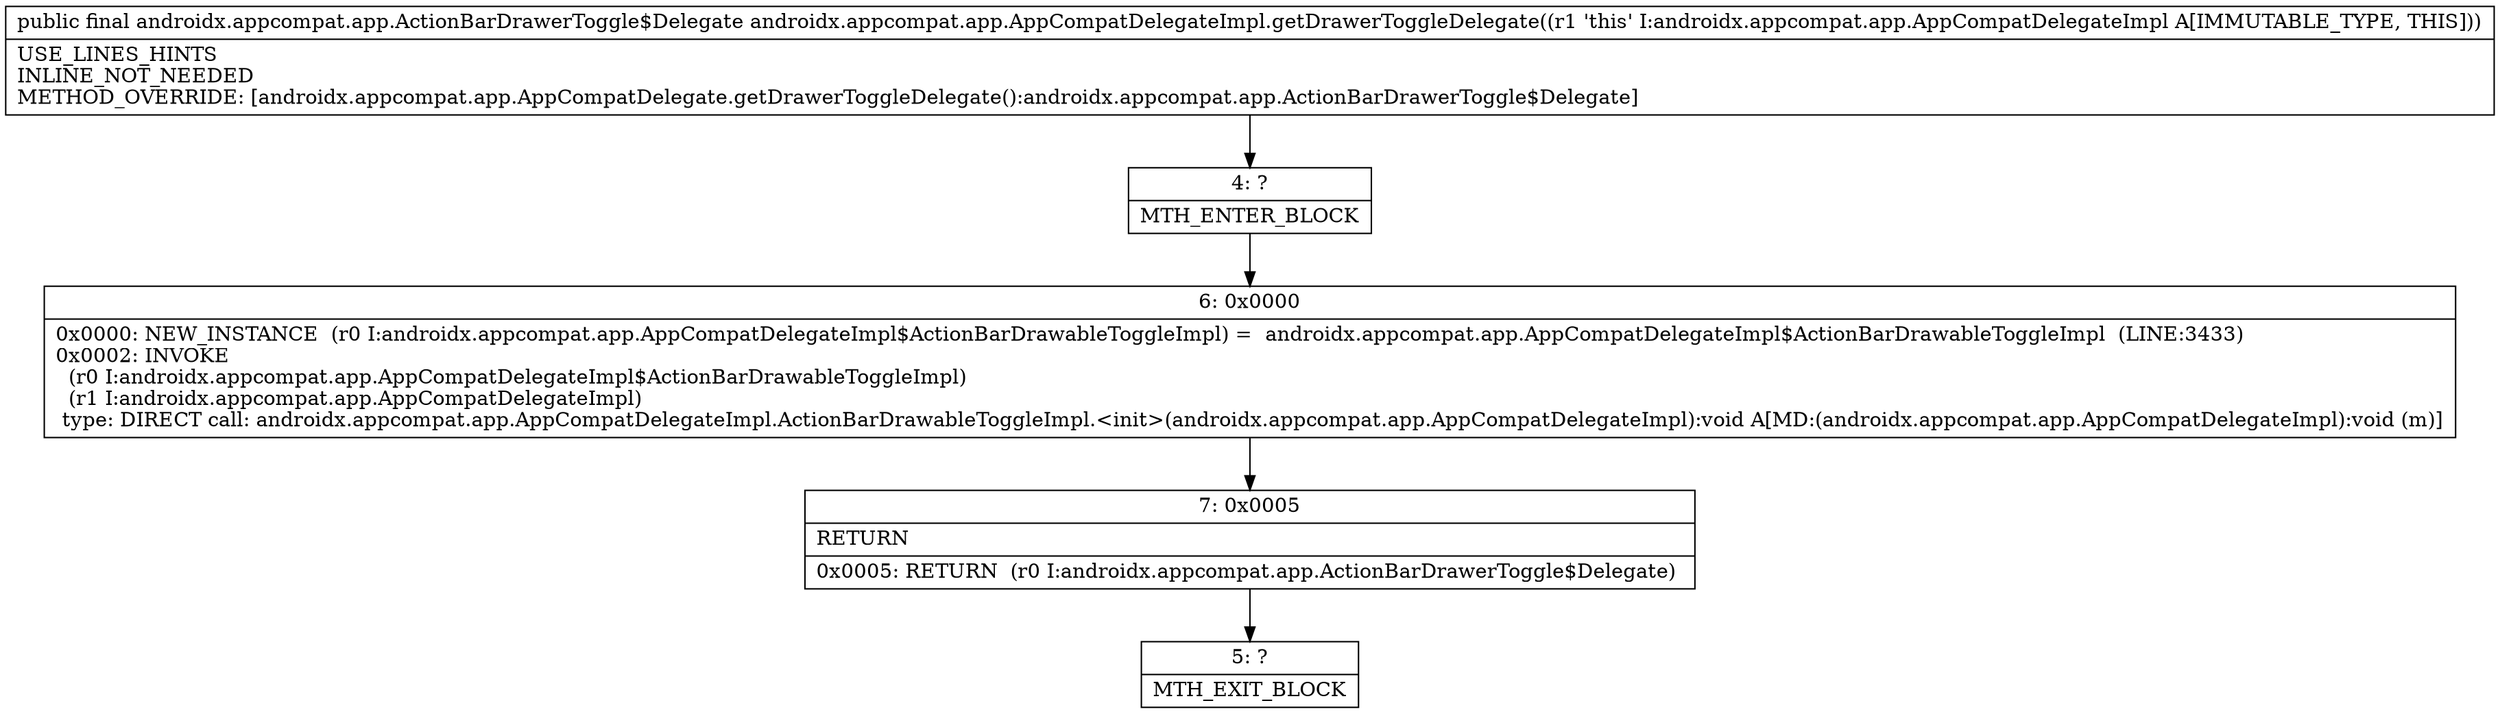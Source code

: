 digraph "CFG forandroidx.appcompat.app.AppCompatDelegateImpl.getDrawerToggleDelegate()Landroidx\/appcompat\/app\/ActionBarDrawerToggle$Delegate;" {
Node_4 [shape=record,label="{4\:\ ?|MTH_ENTER_BLOCK\l}"];
Node_6 [shape=record,label="{6\:\ 0x0000|0x0000: NEW_INSTANCE  (r0 I:androidx.appcompat.app.AppCompatDelegateImpl$ActionBarDrawableToggleImpl) =  androidx.appcompat.app.AppCompatDelegateImpl$ActionBarDrawableToggleImpl  (LINE:3433)\l0x0002: INVOKE  \l  (r0 I:androidx.appcompat.app.AppCompatDelegateImpl$ActionBarDrawableToggleImpl)\l  (r1 I:androidx.appcompat.app.AppCompatDelegateImpl)\l type: DIRECT call: androidx.appcompat.app.AppCompatDelegateImpl.ActionBarDrawableToggleImpl.\<init\>(androidx.appcompat.app.AppCompatDelegateImpl):void A[MD:(androidx.appcompat.app.AppCompatDelegateImpl):void (m)]\l}"];
Node_7 [shape=record,label="{7\:\ 0x0005|RETURN\l|0x0005: RETURN  (r0 I:androidx.appcompat.app.ActionBarDrawerToggle$Delegate) \l}"];
Node_5 [shape=record,label="{5\:\ ?|MTH_EXIT_BLOCK\l}"];
MethodNode[shape=record,label="{public final androidx.appcompat.app.ActionBarDrawerToggle$Delegate androidx.appcompat.app.AppCompatDelegateImpl.getDrawerToggleDelegate((r1 'this' I:androidx.appcompat.app.AppCompatDelegateImpl A[IMMUTABLE_TYPE, THIS]))  | USE_LINES_HINTS\lINLINE_NOT_NEEDED\lMETHOD_OVERRIDE: [androidx.appcompat.app.AppCompatDelegate.getDrawerToggleDelegate():androidx.appcompat.app.ActionBarDrawerToggle$Delegate]\l}"];
MethodNode -> Node_4;Node_4 -> Node_6;
Node_6 -> Node_7;
Node_7 -> Node_5;
}

